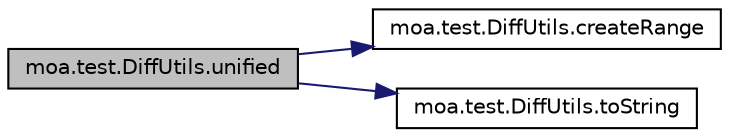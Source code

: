digraph G
{
  edge [fontname="Helvetica",fontsize="10",labelfontname="Helvetica",labelfontsize="10"];
  node [fontname="Helvetica",fontsize="10",shape=record];
  rankdir=LR;
  Node1 [label="moa.test.DiffUtils.unified",height=0.2,width=0.4,color="black", fillcolor="grey75", style="filled" fontcolor="black"];
  Node1 -> Node2 [color="midnightblue",fontsize="10",style="solid",fontname="Helvetica"];
  Node2 [label="moa.test.DiffUtils.createRange",height=0.2,width=0.4,color="black", fillcolor="white", style="filled",URL="$classmoa_1_1test_1_1DiffUtils.html#a6622d00465932881da7f231fefb67f71",tooltip="Creates a range string."];
  Node1 -> Node3 [color="midnightblue",fontsize="10",style="solid",fontname="Helvetica"];
  Node3 [label="moa.test.DiffUtils.toString",height=0.2,width=0.4,color="black", fillcolor="white", style="filled",URL="$classmoa_1_1test_1_1DiffUtils.html#abc4b418a3fbff4fe4551d8e8c3d4f315",tooltip="Assembles the lines into a string."];
}
